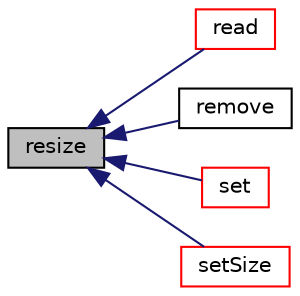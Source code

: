 digraph "resize"
{
  bgcolor="transparent";
  edge [fontname="Helvetica",fontsize="10",labelfontname="Helvetica",labelfontsize="10"];
  node [fontname="Helvetica",fontsize="10",shape=record];
  rankdir="LR";
  Node1 [label="resize",height=0.2,width=0.4,color="black", fillcolor="grey75", style="filled", fontcolor="black"];
  Node1 -> Node2 [dir="back",color="midnightblue",fontsize="10",style="solid",fontname="Helvetica"];
  Node2 [label="read",height=0.2,width=0.4,color="red",URL="$a01745.html#a223c472410515286cf5050b0b7b37396",tooltip="Clear list and read from stream. "];
  Node1 -> Node3 [dir="back",color="midnightblue",fontsize="10",style="solid",fontname="Helvetica"];
  Node3 [label="remove",height=0.2,width=0.4,color="black",URL="$a01745.html#af6d8c077df78e1daae047703a0562891",tooltip="Remove and return the last element. "];
  Node1 -> Node4 [dir="back",color="midnightblue",fontsize="10",style="solid",fontname="Helvetica"];
  Node4 [label="set",height=0.2,width=0.4,color="red",URL="$a01745.html#a1e80e19c7a6f7b49c8cb0e68ea033017",tooltip="Set value at index I. Return true if value changed. "];
  Node1 -> Node5 [dir="back",color="midnightblue",fontsize="10",style="solid",fontname="Helvetica"];
  Node5 [label="setSize",height=0.2,width=0.4,color="red",URL="$a01745.html#a3021b830c398f42c33750a3823267b59",tooltip="Alias for resize() "];
}
